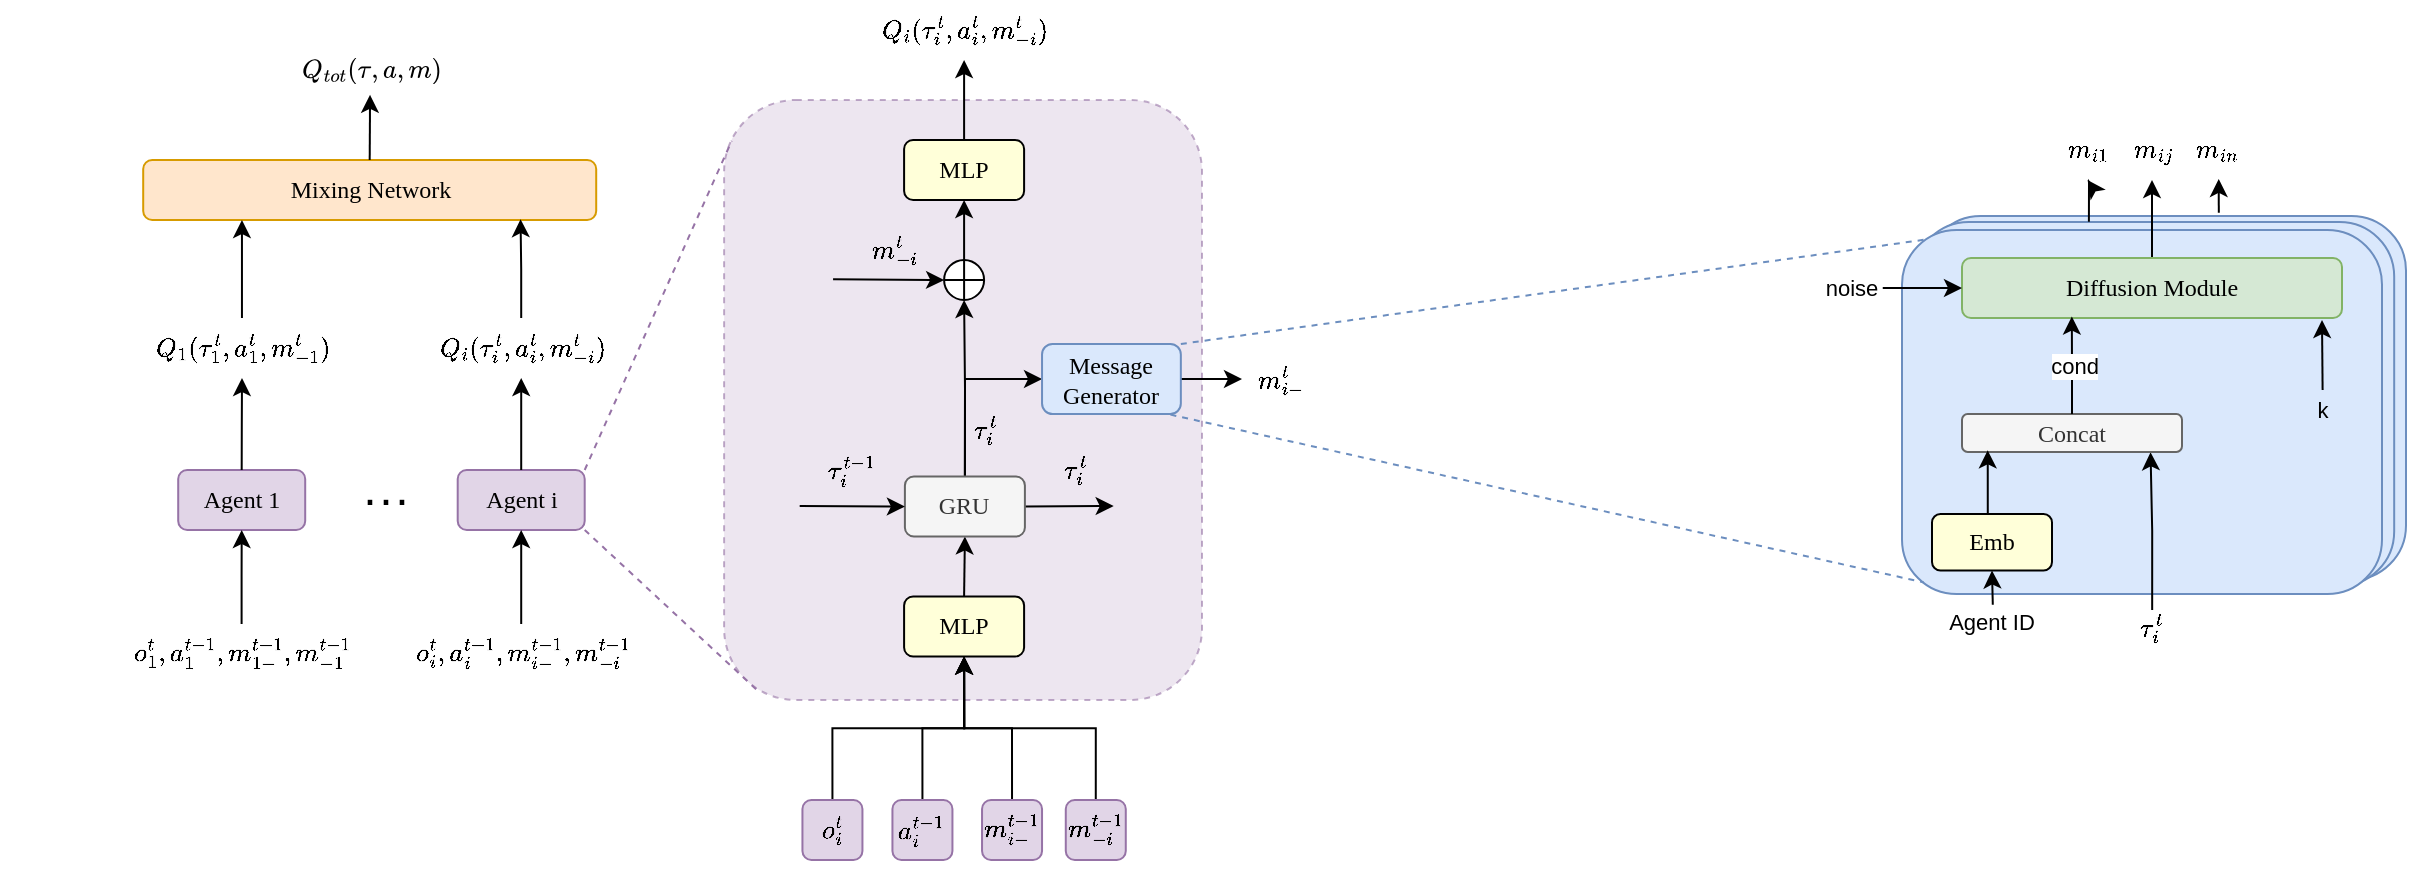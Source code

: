 <mxfile version="28.2.3">
  <diagram name="第 1 页" id="j_kEB10xvvqMMHWBlaHw">
    <mxGraphModel dx="886" dy="498" grid="1" gridSize="10" guides="1" tooltips="1" connect="1" arrows="1" fold="1" page="1" pageScale="1" pageWidth="827" pageHeight="1169" math="1" shadow="0">
      <root>
        <mxCell id="0" />
        <mxCell id="1" parent="0" />
        <mxCell id="zm6_JO2zca3JV_tI3bl0-4" value="" style="rounded=1;whiteSpace=wrap;html=1;fillColor=#dae8fc;strokeColor=#6c8ebf;fontFamily=Garamond;" vertex="1" parent="1">
          <mxGeometry x="972" y="148" width="240" height="182" as="geometry" />
        </mxCell>
        <mxCell id="zm6_JO2zca3JV_tI3bl0-3" value="" style="rounded=1;whiteSpace=wrap;html=1;fillColor=#dae8fc;strokeColor=#6c8ebf;fontFamily=Garamond;" vertex="1" parent="1">
          <mxGeometry x="966.09" y="151" width="240" height="182" as="geometry" />
        </mxCell>
        <mxCell id="j8fgbLzyiCRr671T6UBr-1" value="" style="rounded=1;whiteSpace=wrap;html=1;fillColor=#dae8fc;strokeColor=#6c8ebf;fontFamily=Garamond;" parent="1" vertex="1">
          <mxGeometry x="960.0" y="155" width="240" height="182" as="geometry" />
        </mxCell>
        <mxCell id="j8fgbLzyiCRr671T6UBr-2" value="" style="text;html=1;align=center;verticalAlign=middle;whiteSpace=wrap;rounded=1;fillColor=#e1d5e7;strokeColor=#9673a6;fontFamily=Garamond;opacity=60;dashed=1;" parent="1" vertex="1">
          <mxGeometry x="371.05" y="90" width="238.95" height="300" as="geometry" />
        </mxCell>
        <mxCell id="j8fgbLzyiCRr671T6UBr-3" value="Agent 1" style="text;html=1;align=center;verticalAlign=middle;whiteSpace=wrap;rounded=1;fillColor=#e1d5e7;strokeColor=#9673a6;fontFamily=Garamond;" parent="1" vertex="1">
          <mxGeometry x="98.1" y="275" width="63.5" height="30" as="geometry" />
        </mxCell>
        <mxCell id="j8fgbLzyiCRr671T6UBr-4" value="Agent i" style="text;html=1;align=center;verticalAlign=middle;whiteSpace=wrap;rounded=1;fillColor=#e1d5e7;strokeColor=#9673a6;fontFamily=Garamond;" parent="1" vertex="1">
          <mxGeometry x="237.85" y="275" width="63.5" height="30" as="geometry" />
        </mxCell>
        <mxCell id="j8fgbLzyiCRr671T6UBr-5" style="edgeStyle=orthogonalEdgeStyle;rounded=0;orthogonalLoop=1;jettySize=auto;html=1;entryX=0.5;entryY=1;entryDx=0;entryDy=0;" parent="1" source="j8fgbLzyiCRr671T6UBr-6" target="j8fgbLzyiCRr671T6UBr-3" edge="1">
          <mxGeometry relative="1" as="geometry" />
        </mxCell>
        <mxCell id="j8fgbLzyiCRr671T6UBr-6" value="&lt;span style=&quot;text-align: start; white-space: pre-wrap;&quot;&gt;$$o_1^t,a_1^{t-1},m_{1-}^{t-1},m_{-1}^{t-1}$$&lt;/span&gt;" style="text;html=1;align=center;verticalAlign=middle;resizable=0;points=[];autosize=1;strokeColor=none;fillColor=none;fontSize=11;" parent="1" vertex="1">
          <mxGeometry x="9.85" y="352" width="240" height="30" as="geometry" />
        </mxCell>
        <mxCell id="j8fgbLzyiCRr671T6UBr-7" style="edgeStyle=orthogonalEdgeStyle;rounded=0;orthogonalLoop=1;jettySize=auto;html=1;entryX=0.5;entryY=1;entryDx=0;entryDy=0;" parent="1" source="j8fgbLzyiCRr671T6UBr-8" target="j8fgbLzyiCRr671T6UBr-4" edge="1">
          <mxGeometry relative="1" as="geometry" />
        </mxCell>
        <mxCell id="j8fgbLzyiCRr671T6UBr-8" value="&lt;span style=&quot;text-align: start; white-space: pre-wrap;&quot;&gt;$$o_i^t,a_i^{t-1},m_{i-}^{t-1},m_{-i}^{t-1}$$&lt;/span&gt;" style="text;html=1;align=center;verticalAlign=middle;resizable=0;points=[];autosize=1;strokeColor=none;fillColor=none;fontSize=11;" parent="1" vertex="1">
          <mxGeometry x="154.6" y="352" width="230" height="30" as="geometry" />
        </mxCell>
        <mxCell id="j8fgbLzyiCRr671T6UBr-9" value="&lt;font style=&quot;font-size: 24px;&quot;&gt;···&lt;/font&gt;" style="text;html=1;align=center;verticalAlign=middle;whiteSpace=wrap;rounded=0;" parent="1" vertex="1">
          <mxGeometry x="181" y="275" width="42" height="30" as="geometry" />
        </mxCell>
        <mxCell id="j8fgbLzyiCRr671T6UBr-10" value="&lt;span style=&quot;text-align: start; white-space: pre-wrap;&quot;&gt;$$Q_1(\tau_1^t,a_1^t,m_{-1}^t)$$&lt;/span&gt;" style="text;html=1;align=center;verticalAlign=middle;resizable=0;points=[];autosize=1;strokeColor=none;fillColor=none;fontSize=11;" parent="1" vertex="1">
          <mxGeometry x="35" y="199" width="190" height="30" as="geometry" />
        </mxCell>
        <mxCell id="j8fgbLzyiCRr671T6UBr-11" value="&lt;span style=&quot;text-align: start; white-space: pre-wrap;&quot;&gt;$$Q_i(\tau_i^t,a_i^t,m_{-i}^t)$$&lt;/span&gt;" style="text;html=1;align=center;verticalAlign=middle;resizable=0;points=[];autosize=1;strokeColor=none;fillColor=none;fontSize=11;" parent="1" vertex="1">
          <mxGeometry x="184.6" y="199" width="170" height="30" as="geometry" />
        </mxCell>
        <mxCell id="j8fgbLzyiCRr671T6UBr-12" style="edgeStyle=orthogonalEdgeStyle;rounded=0;orthogonalLoop=1;jettySize=auto;html=1;exitX=0.5;exitY=0;exitDx=0;exitDy=0;" parent="1" source="j8fgbLzyiCRr671T6UBr-3" target="j8fgbLzyiCRr671T6UBr-10" edge="1">
          <mxGeometry relative="1" as="geometry" />
        </mxCell>
        <mxCell id="j8fgbLzyiCRr671T6UBr-13" style="edgeStyle=orthogonalEdgeStyle;rounded=0;orthogonalLoop=1;jettySize=auto;html=1;exitX=0.5;exitY=0;exitDx=0;exitDy=0;" parent="1" source="j8fgbLzyiCRr671T6UBr-4" target="j8fgbLzyiCRr671T6UBr-11" edge="1">
          <mxGeometry relative="1" as="geometry" />
        </mxCell>
        <mxCell id="j8fgbLzyiCRr671T6UBr-14" value="Mixing Network" style="text;html=1;align=center;verticalAlign=middle;whiteSpace=wrap;rounded=1;fillColor=#ffe6cc;strokeColor=#d79b00;fontFamily=Garamond;" parent="1" vertex="1">
          <mxGeometry x="80.6" y="120" width="226.5" height="30" as="geometry" />
        </mxCell>
        <mxCell id="j8fgbLzyiCRr671T6UBr-15" style="edgeStyle=orthogonalEdgeStyle;rounded=0;orthogonalLoop=1;jettySize=auto;html=1;entryX=0.218;entryY=1;entryDx=0;entryDy=0;entryPerimeter=0;" parent="1" source="j8fgbLzyiCRr671T6UBr-10" target="j8fgbLzyiCRr671T6UBr-14" edge="1">
          <mxGeometry relative="1" as="geometry" />
        </mxCell>
        <mxCell id="j8fgbLzyiCRr671T6UBr-16" style="edgeStyle=orthogonalEdgeStyle;rounded=0;orthogonalLoop=1;jettySize=auto;html=1;entryX=0.833;entryY=0.986;entryDx=0;entryDy=0;entryPerimeter=0;" parent="1" source="j8fgbLzyiCRr671T6UBr-11" target="j8fgbLzyiCRr671T6UBr-14" edge="1">
          <mxGeometry relative="1" as="geometry" />
        </mxCell>
        <mxCell id="j8fgbLzyiCRr671T6UBr-17" value="&lt;span style=&quot;text-align: start; white-space: pre-wrap;&quot;&gt;&lt;svg style=&quot;vertical-align: -0.566ex;&quot; xmlns:xlink=&quot;http://www.w3.org/1999/xlink&quot; viewBox=&quot;0 -750 5318.8 1000&quot; role=&quot;img&quot; height=&quot;2.262ex&quot; width=&quot;12.034ex&quot; xmlns=&quot;http://www.w3.org/2000/svg&quot;&gt;&lt;defs&gt;&lt;path d=&quot;M399 -80Q399 -47 400 -30T402 -11V-7L387 -11Q341 -22 303 -22Q208 -22 138 35T51 201Q50 209 50 244Q50 346 98 438T227 601Q351 704 476 704Q514 704 524 703Q621 689 680 617T740 435Q740 255 592 107Q529 47 461 16L444 8V3Q444 2 449 -24T470 -66T516 -82Q551 -82 583 -60T625 -3Q631 11 638 11Q647 11 649 2Q649 -6 639 -34T611 -100T557 -165T481 -194Q399 -194 399 -87V-80ZM636 468Q636 523 621 564T580 625T530 655T477 665Q429 665 379 640Q277 591 215 464T153 216Q153 110 207 59Q231 38 236 38V46Q236 86 269 120T347 155Q372 155 390 144T417 114T429 82T435 55L448 64Q512 108 557 185T619 334T636 468ZM314 18Q362 18 404 39L403 49Q399 104 366 115Q354 117 347 117Q344 117 341 117T337 118Q317 118 296 98T274 52Q274 18 314 18Z&quot; id=&quot;MJX-17-TEX-I-1D444&quot;&gt;&lt;/path&gt;&lt;path d=&quot;M26 385Q19 392 19 395Q19 399 22 411T27 425Q29 430 36 430T87 431H140L159 511Q162 522 166 540T173 566T179 586T187 603T197 615T211 624T229 626Q247 625 254 615T261 596Q261 589 252 549T232 470L222 433Q222 431 272 431H323Q330 424 330 420Q330 398 317 385H210L174 240Q135 80 135 68Q135 26 162 26Q197 26 230 60T283 144Q285 150 288 151T303 153H307Q322 153 322 145Q322 142 319 133Q314 117 301 95T267 48T216 6T155 -11Q125 -11 98 4T59 56Q57 64 57 83V101L92 241Q127 382 128 383Q128 385 77 385H26Z&quot; id=&quot;MJX-17-TEX-I-1D461&quot;&gt;&lt;/path&gt;&lt;path d=&quot;M201 -11Q126 -11 80 38T34 156Q34 221 64 279T146 380Q222 441 301 441Q333 441 341 440Q354 437 367 433T402 417T438 387T464 338T476 268Q476 161 390 75T201 -11ZM121 120Q121 70 147 48T206 26Q250 26 289 58T351 142Q360 163 374 216T388 308Q388 352 370 375Q346 405 306 405Q243 405 195 347Q158 303 140 230T121 120Z&quot; id=&quot;MJX-17-TEX-I-1D45C&quot;&gt;&lt;/path&gt;&lt;path d=&quot;M94 250Q94 319 104 381T127 488T164 576T202 643T244 695T277 729T302 750H315H319Q333 750 333 741Q333 738 316 720T275 667T226 581T184 443T167 250T184 58T225 -81T274 -167T316 -220T333 -241Q333 -250 318 -250H315H302L274 -226Q180 -141 137 -14T94 250Z&quot; id=&quot;MJX-17-TEX-N-28&quot;&gt;&lt;/path&gt;&lt;path d=&quot;M39 284Q18 284 18 294Q18 301 45 338T99 398Q134 425 164 429Q170 431 332 431Q492 431 497 429Q517 424 517 402Q517 388 508 376T485 360Q479 358 389 358T299 356Q298 355 283 274T251 109T233 20Q228 5 215 -4T186 -13Q153 -13 153 20V30L203 192Q214 228 227 272T248 336L254 357Q254 358 208 358Q206 358 197 358T183 359Q105 359 61 295Q56 287 53 286T39 284Z&quot; id=&quot;MJX-17-TEX-I-1D70F&quot;&gt;&lt;/path&gt;&lt;path d=&quot;M78 35T78 60T94 103T137 121Q165 121 187 96T210 8Q210 -27 201 -60T180 -117T154 -158T130 -185T117 -194Q113 -194 104 -185T95 -172Q95 -168 106 -156T131 -126T157 -76T173 -3V9L172 8Q170 7 167 6T161 3T152 1T140 0Q113 0 96 17Z&quot; id=&quot;MJX-17-TEX-N-2C&quot;&gt;&lt;/path&gt;&lt;path d=&quot;M33 157Q33 258 109 349T280 441Q331 441 370 392Q386 422 416 422Q429 422 439 414T449 394Q449 381 412 234T374 68Q374 43 381 35T402 26Q411 27 422 35Q443 55 463 131Q469 151 473 152Q475 153 483 153H487Q506 153 506 144Q506 138 501 117T481 63T449 13Q436 0 417 -8Q409 -10 393 -10Q359 -10 336 5T306 36L300 51Q299 52 296 50Q294 48 292 46Q233 -10 172 -10Q117 -10 75 30T33 157ZM351 328Q351 334 346 350T323 385T277 405Q242 405 210 374T160 293Q131 214 119 129Q119 126 119 118T118 106Q118 61 136 44T179 26Q217 26 254 59T298 110Q300 114 325 217T351 328Z&quot; id=&quot;MJX-17-TEX-I-1D44E&quot;&gt;&lt;/path&gt;&lt;path d=&quot;M21 287Q22 293 24 303T36 341T56 388T88 425T132 442T175 435T205 417T221 395T229 376L231 369Q231 367 232 367L243 378Q303 442 384 442Q401 442 415 440T441 433T460 423T475 411T485 398T493 385T497 373T500 364T502 357L510 367Q573 442 659 442Q713 442 746 415T780 336Q780 285 742 178T704 50Q705 36 709 31T724 26Q752 26 776 56T815 138Q818 149 821 151T837 153Q857 153 857 145Q857 144 853 130Q845 101 831 73T785 17T716 -10Q669 -10 648 17T627 73Q627 92 663 193T700 345Q700 404 656 404H651Q565 404 506 303L499 291L466 157Q433 26 428 16Q415 -11 385 -11Q372 -11 364 -4T353 8T350 18Q350 29 384 161L420 307Q423 322 423 345Q423 404 379 404H374Q288 404 229 303L222 291L189 157Q156 26 151 16Q138 -11 108 -11Q95 -11 87 -5T76 7T74 17Q74 30 112 181Q151 335 151 342Q154 357 154 369Q154 405 129 405Q107 405 92 377T69 316T57 280Q55 278 41 278H27Q21 284 21 287Z&quot; id=&quot;MJX-17-TEX-I-1D45A&quot;&gt;&lt;/path&gt;&lt;path d=&quot;M60 749L64 750Q69 750 74 750H86L114 726Q208 641 251 514T294 250Q294 182 284 119T261 12T224 -76T186 -143T145 -194T113 -227T90 -246Q87 -249 86 -250H74Q66 -250 63 -250T58 -247T55 -238Q56 -237 66 -225Q221 -64 221 250T66 725Q56 737 55 738Q55 746 60 749Z&quot; id=&quot;MJX-17-TEX-N-29&quot;&gt;&lt;/path&gt;&lt;/defs&gt;&lt;g transform=&quot;scale(1,-1)&quot; stroke-width=&quot;0&quot; fill=&quot;currentColor&quot; stroke=&quot;currentColor&quot;&gt;&lt;g data-mml-node=&quot;math&quot;&gt;&lt;g data-mml-node=&quot;msub&quot;&gt;&lt;g data-mml-node=&quot;mi&quot;&gt;&lt;use xlink:href=&quot;#MJX-17-TEX-I-1D444&quot; data-c=&quot;1D444&quot;&gt;&lt;/use&gt;&lt;/g&gt;&lt;g data-mjx-texclass=&quot;ORD&quot; transform=&quot;translate(824,-150) scale(0.707)&quot; data-mml-node=&quot;TeXAtom&quot;&gt;&lt;g data-mml-node=&quot;mi&quot;&gt;&lt;use xlink:href=&quot;#MJX-17-TEX-I-1D461&quot; data-c=&quot;1D461&quot;&gt;&lt;/use&gt;&lt;/g&gt;&lt;g transform=&quot;translate(361,0)&quot; data-mml-node=&quot;mi&quot;&gt;&lt;use xlink:href=&quot;#MJX-17-TEX-I-1D45C&quot; data-c=&quot;1D45C&quot;&gt;&lt;/use&gt;&lt;/g&gt;&lt;g transform=&quot;translate(846,0)&quot; data-mml-node=&quot;mi&quot;&gt;&lt;use xlink:href=&quot;#MJX-17-TEX-I-1D461&quot; data-c=&quot;1D461&quot;&gt;&lt;/use&gt;&lt;/g&gt;&lt;/g&gt;&lt;/g&gt;&lt;g transform=&quot;translate(1727.5,0)&quot; data-mml-node=&quot;mo&quot;&gt;&lt;use xlink:href=&quot;#MJX-17-TEX-N-28&quot; data-c=&quot;28&quot;&gt;&lt;/use&gt;&lt;/g&gt;&lt;g transform=&quot;translate(2116.5,0)&quot; data-mml-node=&quot;mi&quot;&gt;&lt;use xlink:href=&quot;#MJX-17-TEX-I-1D70F&quot; data-c=&quot;1D70F&quot;&gt;&lt;/use&gt;&lt;/g&gt;&lt;g transform=&quot;translate(2633.5,0)&quot; data-mml-node=&quot;mo&quot;&gt;&lt;use xlink:href=&quot;#MJX-17-TEX-N-2C&quot; data-c=&quot;2C&quot;&gt;&lt;/use&gt;&lt;/g&gt;&lt;g transform=&quot;translate(3078.1,0)&quot; data-mml-node=&quot;mi&quot;&gt;&lt;use xlink:href=&quot;#MJX-17-TEX-I-1D44E&quot; data-c=&quot;1D44E&quot;&gt;&lt;/use&gt;&lt;/g&gt;&lt;g transform=&quot;translate(3607.1,0)&quot; data-mml-node=&quot;mo&quot;&gt;&lt;use xlink:href=&quot;#MJX-17-TEX-N-2C&quot; data-c=&quot;2C&quot;&gt;&lt;/use&gt;&lt;/g&gt;&lt;g transform=&quot;translate(4051.8,0)&quot; data-mml-node=&quot;mi&quot;&gt;&lt;use xlink:href=&quot;#MJX-17-TEX-I-1D45A&quot; data-c=&quot;1D45A&quot;&gt;&lt;/use&gt;&lt;/g&gt;&lt;g transform=&quot;translate(4929.8,0)&quot; data-mml-node=&quot;mo&quot;&gt;&lt;use xlink:href=&quot;#MJX-17-TEX-N-29&quot; data-c=&quot;29&quot;&gt;&lt;/use&gt;&lt;/g&gt;&lt;/g&gt;&lt;/g&gt;&lt;/svg&gt;&lt;/span&gt;" style="text;html=1;align=center;verticalAlign=middle;resizable=0;points=[];autosize=1;strokeColor=none;fillColor=none;fontSize=11;" parent="1" vertex="1">
          <mxGeometry x="148.85" y="60" width="90" height="30" as="geometry" />
        </mxCell>
        <mxCell id="j8fgbLzyiCRr671T6UBr-18" style="edgeStyle=orthogonalEdgeStyle;rounded=0;orthogonalLoop=1;jettySize=auto;html=1;exitX=0.5;exitY=0;exitDx=0;exitDy=0;entryX=0.502;entryY=0.914;entryDx=0;entryDy=0;entryPerimeter=0;" parent="1" source="j8fgbLzyiCRr671T6UBr-14" target="j8fgbLzyiCRr671T6UBr-17" edge="1">
          <mxGeometry relative="1" as="geometry" />
        </mxCell>
        <mxCell id="j8fgbLzyiCRr671T6UBr-19" style="edgeStyle=orthogonalEdgeStyle;rounded=0;orthogonalLoop=1;jettySize=auto;html=1;entryX=0.5;entryY=1;entryDx=0;entryDy=0;exitX=0.5;exitY=0;exitDx=0;exitDy=0;" parent="1" source="j8fgbLzyiCRr671T6UBr-67" target="j8fgbLzyiCRr671T6UBr-22" edge="1">
          <mxGeometry relative="1" as="geometry">
            <mxPoint x="491.517" y="402.0" as="sourcePoint" />
          </mxGeometry>
        </mxCell>
        <mxCell id="j8fgbLzyiCRr671T6UBr-21" style="edgeStyle=orthogonalEdgeStyle;rounded=0;orthogonalLoop=1;jettySize=auto;html=1;exitX=0.5;exitY=0;exitDx=0;exitDy=0;entryX=0.5;entryY=1;entryDx=0;entryDy=0;" parent="1" source="j8fgbLzyiCRr671T6UBr-22" target="j8fgbLzyiCRr671T6UBr-26" edge="1">
          <mxGeometry relative="1" as="geometry" />
        </mxCell>
        <mxCell id="j8fgbLzyiCRr671T6UBr-22" value="MLP" style="rounded=1;whiteSpace=wrap;html=1;fillColor=#ffffd9;fontFamily=Garamond;" parent="1" vertex="1">
          <mxGeometry x="461.05" y="338.25" width="60" height="30" as="geometry" />
        </mxCell>
        <mxCell id="j8fgbLzyiCRr671T6UBr-23" style="rounded=0;orthogonalLoop=1;jettySize=auto;html=1;exitX=1;exitY=0.5;exitDx=0;exitDy=0;" parent="1" source="j8fgbLzyiCRr671T6UBr-26" edge="1">
          <mxGeometry relative="1" as="geometry">
            <mxPoint x="565.85" y="293" as="targetPoint" />
          </mxGeometry>
        </mxCell>
        <mxCell id="j8fgbLzyiCRr671T6UBr-24" style="edgeStyle=orthogonalEdgeStyle;rounded=0;orthogonalLoop=1;jettySize=auto;html=1;exitX=0.5;exitY=0;exitDx=0;exitDy=0;entryX=0.5;entryY=1;entryDx=0;entryDy=0;" parent="1" source="j8fgbLzyiCRr671T6UBr-26" target="j8fgbLzyiCRr671T6UBr-31" edge="1">
          <mxGeometry relative="1" as="geometry" />
        </mxCell>
        <mxCell id="j8fgbLzyiCRr671T6UBr-25" style="edgeStyle=orthogonalEdgeStyle;rounded=0;orthogonalLoop=1;jettySize=auto;html=1;exitX=0.5;exitY=0;exitDx=0;exitDy=0;entryX=0;entryY=0.5;entryDx=0;entryDy=0;" parent="1" source="j8fgbLzyiCRr671T6UBr-26" target="j8fgbLzyiCRr671T6UBr-33" edge="1">
          <mxGeometry relative="1" as="geometry" />
        </mxCell>
        <mxCell id="j8fgbLzyiCRr671T6UBr-26" value="GRU" style="rounded=1;whiteSpace=wrap;html=1;fillColor=#f5f5f5;strokeColor=#666666;fontFamily=Garamond;fontColor=#333333;" parent="1" vertex="1">
          <mxGeometry x="461.45" y="278.25" width="60" height="30" as="geometry" />
        </mxCell>
        <mxCell id="j8fgbLzyiCRr671T6UBr-27" value="&lt;span style=&quot;text-align: start; white-space: pre-wrap;&quot;&gt;$$\tau_i^t$$&lt;/span&gt;" style="text;html=1;align=center;verticalAlign=middle;resizable=0;points=[];autosize=1;strokeColor=none;fillColor=none;fontSize=11;" parent="1" vertex="1">
          <mxGeometry x="505.85" y="260" width="80" height="30" as="geometry" />
        </mxCell>
        <mxCell id="j8fgbLzyiCRr671T6UBr-28" style="rounded=0;orthogonalLoop=1;jettySize=auto;html=1;entryX=0;entryY=0.5;entryDx=0;entryDy=0;" parent="1" target="j8fgbLzyiCRr671T6UBr-26" edge="1">
          <mxGeometry relative="1" as="geometry">
            <mxPoint x="599.85" y="290.143" as="targetPoint" />
            <mxPoint x="408.85" y="293" as="sourcePoint" />
          </mxGeometry>
        </mxCell>
        <mxCell id="j8fgbLzyiCRr671T6UBr-29" value="&lt;span style=&quot;text-align: start; white-space: pre-wrap;&quot;&gt;$$\tau_i^{t-1}$$&lt;/span&gt;" style="text;html=1;align=center;verticalAlign=middle;resizable=0;points=[];autosize=1;strokeColor=none;fillColor=none;fontSize=11;" parent="1" vertex="1">
          <mxGeometry x="383.6" y="260" width="100" height="30" as="geometry" />
        </mxCell>
        <mxCell id="j8fgbLzyiCRr671T6UBr-30" style="edgeStyle=orthogonalEdgeStyle;rounded=0;orthogonalLoop=1;jettySize=auto;html=1;exitX=0.5;exitY=0;exitDx=0;exitDy=0;entryX=0.5;entryY=1;entryDx=0;entryDy=0;" parent="1" source="j8fgbLzyiCRr671T6UBr-31" target="j8fgbLzyiCRr671T6UBr-39" edge="1">
          <mxGeometry relative="1" as="geometry" />
        </mxCell>
        <mxCell id="j8fgbLzyiCRr671T6UBr-31" value="" style="shape=orEllipse;perimeter=ellipsePerimeter;whiteSpace=wrap;html=1;backgroundOutline=1;fontStyle=1;" parent="1" vertex="1">
          <mxGeometry x="481.05" y="170" width="20" height="20" as="geometry" />
        </mxCell>
        <mxCell id="j8fgbLzyiCRr671T6UBr-32" style="edgeStyle=orthogonalEdgeStyle;rounded=0;orthogonalLoop=1;jettySize=auto;html=1;exitX=1;exitY=0.5;exitDx=0;exitDy=0;" parent="1" source="j8fgbLzyiCRr671T6UBr-33" target="j8fgbLzyiCRr671T6UBr-78" edge="1">
          <mxGeometry relative="1" as="geometry">
            <mxPoint x="670" y="229.5" as="targetPoint" />
          </mxGeometry>
        </mxCell>
        <mxCell id="j8fgbLzyiCRr671T6UBr-33" value="&lt;font&gt;Message&lt;br&gt;Generator&lt;/font&gt;" style="rounded=1;whiteSpace=wrap;html=1;fillColor=#dae8fc;strokeColor=#6c8ebf;fontFamily=Garamond;" parent="1" vertex="1">
          <mxGeometry x="530.02" y="212" width="69.4" height="35" as="geometry" />
        </mxCell>
        <mxCell id="j8fgbLzyiCRr671T6UBr-35" value="&lt;span style=&quot;text-align: start; white-space: pre-wrap;&quot;&gt;$$m_{-i}^t$$&lt;/span&gt;" style="text;html=1;align=center;verticalAlign=middle;resizable=0;points=[];autosize=1;strokeColor=none;fillColor=none;fontSize=11;" parent="1" vertex="1">
          <mxGeometry x="415.85" y="150" width="80" height="30" as="geometry" />
        </mxCell>
        <mxCell id="j8fgbLzyiCRr671T6UBr-36" style="rounded=0;orthogonalLoop=1;jettySize=auto;html=1;entryX=0;entryY=0.5;entryDx=0;entryDy=0;exitX=0.121;exitY=0.986;exitDx=0;exitDy=0;exitPerimeter=0;" parent="1" source="j8fgbLzyiCRr671T6UBr-35" target="j8fgbLzyiCRr671T6UBr-31" edge="1">
          <mxGeometry relative="1" as="geometry">
            <mxPoint x="468.85" y="290" as="targetPoint" />
            <mxPoint x="415.85" y="290" as="sourcePoint" />
          </mxGeometry>
        </mxCell>
        <mxCell id="j8fgbLzyiCRr671T6UBr-37" value="&lt;span style=&quot;text-align: start; white-space: pre-wrap;&quot;&gt;$$\tau_i^t$$&lt;/span&gt;" style="text;html=1;align=center;verticalAlign=middle;resizable=0;points=[];autosize=1;strokeColor=none;fillColor=none;fontSize=11;" parent="1" vertex="1">
          <mxGeometry x="461.05" y="240" width="80" height="30" as="geometry" />
        </mxCell>
        <mxCell id="j8fgbLzyiCRr671T6UBr-38" style="edgeStyle=orthogonalEdgeStyle;rounded=0;orthogonalLoop=1;jettySize=auto;html=1;exitX=0.5;exitY=0;exitDx=0;exitDy=0;" parent="1" source="j8fgbLzyiCRr671T6UBr-39" target="j8fgbLzyiCRr671T6UBr-40" edge="1">
          <mxGeometry relative="1" as="geometry" />
        </mxCell>
        <mxCell id="j8fgbLzyiCRr671T6UBr-39" value="MLP" style="rounded=1;whiteSpace=wrap;html=1;fillColor=#ffffd9;fontFamily=Garamond;" parent="1" vertex="1">
          <mxGeometry x="461.05" y="110" width="60" height="30" as="geometry" />
        </mxCell>
        <mxCell id="j8fgbLzyiCRr671T6UBr-40" value="&lt;span style=&quot;text-align: start; white-space: pre-wrap;&quot;&gt;$$Q_i(\tau_i^t,a_i^t,m_{-i}^t)$$&lt;/span&gt;" style="text;html=1;align=center;verticalAlign=middle;resizable=0;points=[];autosize=1;strokeColor=none;fillColor=none;fontSize=11;" parent="1" vertex="1">
          <mxGeometry x="406.05" y="40" width="170" height="30" as="geometry" />
        </mxCell>
        <mxCell id="j8fgbLzyiCRr671T6UBr-41" style="rounded=0;orthogonalLoop=1;jettySize=auto;html=1;entryX=0.016;entryY=0.068;entryDx=0;entryDy=0;entryPerimeter=0;endArrow=none;endFill=0;exitX=1;exitY=0;exitDx=0;exitDy=0;dashed=1;fillColor=#e1d5e7;strokeColor=#9673a6;" parent="1" source="j8fgbLzyiCRr671T6UBr-4" target="j8fgbLzyiCRr671T6UBr-2" edge="1">
          <mxGeometry relative="1" as="geometry">
            <mxPoint x="303.6" y="276" as="sourcePoint" />
          </mxGeometry>
        </mxCell>
        <mxCell id="j8fgbLzyiCRr671T6UBr-42" style="rounded=0;orthogonalLoop=1;jettySize=auto;html=1;entryX=0.067;entryY=0.982;entryDx=0;entryDy=0;entryPerimeter=0;endArrow=none;endFill=0;exitX=1;exitY=1;exitDx=0;exitDy=0;dashed=1;fillColor=#e1d5e7;strokeColor=#9673a6;" parent="1" source="j8fgbLzyiCRr671T6UBr-4" target="j8fgbLzyiCRr671T6UBr-2" edge="1">
          <mxGeometry relative="1" as="geometry">
            <mxPoint x="323.6" y="365" as="sourcePoint" />
            <mxPoint x="396.6" y="200" as="targetPoint" />
          </mxGeometry>
        </mxCell>
        <mxCell id="zm6_JO2zca3JV_tI3bl0-5" style="edgeStyle=orthogonalEdgeStyle;rounded=0;orthogonalLoop=1;jettySize=auto;html=1;exitX=0.5;exitY=0;exitDx=0;exitDy=0;" edge="1" parent="1" source="j8fgbLzyiCRr671T6UBr-44" target="j8fgbLzyiCRr671T6UBr-55">
          <mxGeometry relative="1" as="geometry" />
        </mxCell>
        <mxCell id="j8fgbLzyiCRr671T6UBr-44" value="Diffusion Module" style="rounded=1;whiteSpace=wrap;html=1;fillColor=#d5e8d4;fontFamily=Garamond;strokeColor=#82b366;" parent="1" vertex="1">
          <mxGeometry x="990.0" y="169" width="190" height="30" as="geometry" />
        </mxCell>
        <mxCell id="j8fgbLzyiCRr671T6UBr-45" style="edgeStyle=orthogonalEdgeStyle;rounded=0;orthogonalLoop=1;jettySize=auto;html=1;exitX=0.5;exitY=0;exitDx=0;exitDy=0;entryX=0.857;entryY=1.008;entryDx=0;entryDy=0;entryPerimeter=0;" parent="1" source="j8fgbLzyiCRr671T6UBr-46" target="j8fgbLzyiCRr671T6UBr-61" edge="1">
          <mxGeometry relative="1" as="geometry">
            <mxPoint x="1084.971" y="325" as="targetPoint" />
          </mxGeometry>
        </mxCell>
        <mxCell id="j8fgbLzyiCRr671T6UBr-46" value="&lt;span style=&quot;font-size: 11px; text-align: start; white-space-collapse: preserve;&quot;&gt;$$\tau_i^t$$&lt;/span&gt;" style="text;html=1;align=center;verticalAlign=middle;whiteSpace=wrap;rounded=0;" parent="1" vertex="1">
          <mxGeometry x="1077.4" y="345" width="15.38" height="18" as="geometry" />
        </mxCell>
        <mxCell id="j8fgbLzyiCRr671T6UBr-47" style="edgeStyle=orthogonalEdgeStyle;rounded=0;orthogonalLoop=1;jettySize=auto;html=1;entryX=0;entryY=0.5;entryDx=0;entryDy=0;exitX=1;exitY=0.5;exitDx=0;exitDy=0;" parent="1" source="j8fgbLzyiCRr671T6UBr-48" target="j8fgbLzyiCRr671T6UBr-44" edge="1">
          <mxGeometry relative="1" as="geometry">
            <mxPoint x="1023.0" y="230" as="sourcePoint" />
            <mxPoint x="1080" y="210" as="targetPoint" />
          </mxGeometry>
        </mxCell>
        <mxCell id="j8fgbLzyiCRr671T6UBr-48" value="&lt;span style=&quot;font-size: 11px; text-align: start; white-space-collapse: preserve;&quot;&gt;noise&lt;/span&gt;" style="text;html=1;align=center;verticalAlign=middle;whiteSpace=wrap;rounded=0;" parent="1" vertex="1">
          <mxGeometry x="920.0" y="174.87" width="30.38" height="18.25" as="geometry" />
        </mxCell>
        <mxCell id="j8fgbLzyiCRr671T6UBr-49" style="edgeStyle=orthogonalEdgeStyle;rounded=0;orthogonalLoop=1;jettySize=auto;html=1;exitX=0.5;exitY=0;exitDx=0;exitDy=0;entryX=0.5;entryY=1;entryDx=0;entryDy=0;" parent="1" source="j8fgbLzyiCRr671T6UBr-50" target="j8fgbLzyiCRr671T6UBr-51" edge="1">
          <mxGeometry relative="1" as="geometry" />
        </mxCell>
        <mxCell id="j8fgbLzyiCRr671T6UBr-50" value="&lt;div style=&quot;text-align: start;&quot;&gt;&lt;span style=&quot;background-color: transparent; color: light-dark(rgb(0, 0, 0), rgb(255, 255, 255)); font-size: 11px; white-space-collapse: preserve;&quot;&gt;Agent ID&lt;/span&gt;&lt;/div&gt;" style="text;html=1;align=center;verticalAlign=middle;whiteSpace=wrap;rounded=0;" parent="1" vertex="1">
          <mxGeometry x="980.4" y="342.37" width="50" height="18.25" as="geometry" />
        </mxCell>
        <mxCell id="j8fgbLzyiCRr671T6UBr-51" value="Emb" style="rounded=1;whiteSpace=wrap;html=1;fillColor=#ffffd9;fontFamily=Garamond;" parent="1" vertex="1">
          <mxGeometry x="975.0" y="297" width="60" height="28.25" as="geometry" />
        </mxCell>
        <mxCell id="j8fgbLzyiCRr671T6UBr-52" style="edgeStyle=orthogonalEdgeStyle;rounded=0;orthogonalLoop=1;jettySize=auto;html=1;exitX=0.5;exitY=0;exitDx=0;exitDy=0;" parent="1" source="j8fgbLzyiCRr671T6UBr-53" edge="1">
          <mxGeometry relative="1" as="geometry">
            <mxPoint x="1170" y="230" as="sourcePoint" />
            <mxPoint x="1170" y="200" as="targetPoint" />
          </mxGeometry>
        </mxCell>
        <mxCell id="j8fgbLzyiCRr671T6UBr-53" value="&lt;span style=&quot;font-size: 11px; text-align: start; white-space-collapse: preserve;&quot;&gt;k&lt;/span&gt;" style="text;html=1;align=center;verticalAlign=middle;whiteSpace=wrap;rounded=0;" parent="1" vertex="1">
          <mxGeometry x="1162.62" y="235" width="15.38" height="20" as="geometry" />
        </mxCell>
        <mxCell id="j8fgbLzyiCRr671T6UBr-54" value="&lt;span style=&quot;text-align: start; white-space: pre-wrap;&quot;&gt;$$m_{i1}$$&lt;/span&gt;" style="text;html=1;align=center;verticalAlign=middle;resizable=0;points=[];autosize=1;strokeColor=none;fillColor=none;fontSize=11;" parent="1" vertex="1">
          <mxGeometry x="1012.78" y="100" width="80" height="30" as="geometry" />
        </mxCell>
        <mxCell id="j8fgbLzyiCRr671T6UBr-55" value="&lt;span style=&quot;text-align: start; white-space: pre-wrap;&quot;&gt;$$m_{ij}$$&lt;/span&gt;" style="text;html=1;align=center;verticalAlign=middle;resizable=0;points=[];autosize=1;strokeColor=none;fillColor=none;fontSize=11;" parent="1" vertex="1">
          <mxGeometry x="1045" y="100" width="80" height="30" as="geometry" />
        </mxCell>
        <mxCell id="j8fgbLzyiCRr671T6UBr-56" value="&lt;span style=&quot;text-align: start; white-space: pre-wrap;&quot;&gt;$$m_{in}$$&lt;/span&gt;" style="text;html=1;align=center;verticalAlign=middle;resizable=0;points=[];autosize=1;strokeColor=none;fillColor=none;fontSize=11;" parent="1" vertex="1">
          <mxGeometry x="1077.4" y="100" width="80" height="30" as="geometry" />
        </mxCell>
        <mxCell id="j8fgbLzyiCRr671T6UBr-57" style="edgeStyle=orthogonalEdgeStyle;rounded=0;orthogonalLoop=1;jettySize=auto;html=1;exitX=0.364;exitY=-0.001;exitDx=0;exitDy=0;exitPerimeter=0;" parent="1" source="zm6_JO2zca3JV_tI3bl0-3" target="j8fgbLzyiCRr671T6UBr-54" edge="1">
          <mxGeometry relative="1" as="geometry">
            <mxPoint x="1015.0" y="170" as="sourcePoint" />
            <mxPoint x="1080" y="130" as="targetPoint" />
          </mxGeometry>
        </mxCell>
        <mxCell id="j8fgbLzyiCRr671T6UBr-59" style="rounded=0;orthogonalLoop=1;jettySize=auto;html=1;entryX=0.045;entryY=0.968;entryDx=0;entryDy=0;entryPerimeter=0;endArrow=none;endFill=0;exitX=0.925;exitY=1.009;exitDx=0;exitDy=0;dashed=1;fillColor=#dae8fc;strokeColor=#6c8ebf;exitPerimeter=0;" parent="1" source="j8fgbLzyiCRr671T6UBr-33" target="j8fgbLzyiCRr671T6UBr-1" edge="1">
          <mxGeometry relative="1" as="geometry">
            <mxPoint x="343.6" y="345" as="sourcePoint" />
            <mxPoint x="416.6" y="180" as="targetPoint" />
          </mxGeometry>
        </mxCell>
        <mxCell id="j8fgbLzyiCRr671T6UBr-60" style="rounded=0;orthogonalLoop=1;jettySize=auto;html=1;entryX=0.05;entryY=0.026;entryDx=0;entryDy=0;entryPerimeter=0;endArrow=none;endFill=0;exitX=1;exitY=0;exitDx=0;exitDy=0;dashed=1;fillColor=#dae8fc;strokeColor=#6c8ebf;" parent="1" source="j8fgbLzyiCRr671T6UBr-33" target="j8fgbLzyiCRr671T6UBr-1" edge="1">
          <mxGeometry relative="1" as="geometry">
            <mxPoint x="654.98" y="212" as="sourcePoint" />
            <mxPoint x="727.98" y="47" as="targetPoint" />
          </mxGeometry>
        </mxCell>
        <mxCell id="j8fgbLzyiCRr671T6UBr-61" value="Concat" style="rounded=1;whiteSpace=wrap;html=1;fillColor=#f5f5f5;fontFamily=Garamond;fontColor=#333333;strokeColor=#666666;" parent="1" vertex="1">
          <mxGeometry x="990.0" y="247" width="110" height="19" as="geometry" />
        </mxCell>
        <mxCell id="j8fgbLzyiCRr671T6UBr-62" style="edgeStyle=orthogonalEdgeStyle;rounded=0;orthogonalLoop=1;jettySize=auto;html=1;exitX=0.5;exitY=0;exitDx=0;exitDy=0;entryX=0.117;entryY=0.957;entryDx=0;entryDy=0;entryPerimeter=0;" parent="1" source="j8fgbLzyiCRr671T6UBr-51" target="j8fgbLzyiCRr671T6UBr-61" edge="1">
          <mxGeometry relative="1" as="geometry" />
        </mxCell>
        <mxCell id="j8fgbLzyiCRr671T6UBr-63" style="edgeStyle=orthogonalEdgeStyle;rounded=0;orthogonalLoop=1;jettySize=auto;html=1;exitX=0.5;exitY=0;exitDx=0;exitDy=0;entryX=0.289;entryY=0.976;entryDx=0;entryDy=0;entryPerimeter=0;" parent="1" source="j8fgbLzyiCRr671T6UBr-61" target="j8fgbLzyiCRr671T6UBr-44" edge="1">
          <mxGeometry relative="1" as="geometry" />
        </mxCell>
        <mxCell id="j8fgbLzyiCRr671T6UBr-64" value="cond" style="edgeLabel;html=1;align=center;verticalAlign=middle;resizable=0;points=[];" parent="j8fgbLzyiCRr671T6UBr-63" vertex="1" connectable="0">
          <mxGeometry x="-0.023" y="-1" relative="1" as="geometry">
            <mxPoint as="offset" />
          </mxGeometry>
        </mxCell>
        <mxCell id="j8fgbLzyiCRr671T6UBr-69" style="edgeStyle=orthogonalEdgeStyle;rounded=0;orthogonalLoop=1;jettySize=auto;html=1;exitX=0.5;exitY=0;exitDx=0;exitDy=0;entryX=0.5;entryY=1;entryDx=0;entryDy=0;" parent="1" source="j8fgbLzyiCRr671T6UBr-65" target="j8fgbLzyiCRr671T6UBr-22" edge="1">
          <mxGeometry relative="1" as="geometry" />
        </mxCell>
        <mxCell id="j8fgbLzyiCRr671T6UBr-65" value="&lt;span style=&quot;font-family: Helvetica; font-size: 11px; text-align: start; white-space-collapse: preserve;&quot;&gt;$$o_i^t$$&lt;/span&gt;" style="text;html=1;align=center;verticalAlign=middle;whiteSpace=wrap;rounded=1;fillColor=#e1d5e7;strokeColor=#9673a6;fontFamily=Garamond;" parent="1" vertex="1">
          <mxGeometry x="410.22" y="440" width="30" height="30" as="geometry" />
        </mxCell>
        <mxCell id="j8fgbLzyiCRr671T6UBr-70" style="edgeStyle=orthogonalEdgeStyle;rounded=0;orthogonalLoop=1;jettySize=auto;html=1;exitX=0.5;exitY=0;exitDx=0;exitDy=0;entryX=0.5;entryY=1;entryDx=0;entryDy=0;" parent="1" source="j8fgbLzyiCRr671T6UBr-66" target="j8fgbLzyiCRr671T6UBr-22" edge="1">
          <mxGeometry relative="1" as="geometry" />
        </mxCell>
        <mxCell id="j8fgbLzyiCRr671T6UBr-66" value="&lt;span style=&quot;font-family: Helvetica; font-size: 11px; text-align: start; white-space-collapse: preserve;&quot;&gt;$$a_i^{t-1}$$&lt;/span&gt;" style="text;html=1;align=center;verticalAlign=middle;whiteSpace=wrap;rounded=1;fillColor=#e1d5e7;strokeColor=#9673a6;fontFamily=Garamond;" parent="1" vertex="1">
          <mxGeometry x="455.22" y="440" width="30" height="30" as="geometry" />
        </mxCell>
        <mxCell id="j8fgbLzyiCRr671T6UBr-67" value="&lt;span style=&quot;font-family: Helvetica; font-size: 11px; text-align: start; white-space-collapse: preserve;&quot;&gt;$$m_{-i}^{t-1}$$&lt;/span&gt;" style="text;html=1;align=center;verticalAlign=middle;whiteSpace=wrap;rounded=1;fillColor=#e1d5e7;strokeColor=#9673a6;fontFamily=Garamond;" parent="1" vertex="1">
          <mxGeometry x="541.89" y="440" width="30" height="30" as="geometry" />
        </mxCell>
        <mxCell id="j8fgbLzyiCRr671T6UBr-71" style="edgeStyle=orthogonalEdgeStyle;rounded=0;orthogonalLoop=1;jettySize=auto;html=1;exitX=0.5;exitY=0;exitDx=0;exitDy=0;entryX=0.5;entryY=1;entryDx=0;entryDy=0;" parent="1" source="j8fgbLzyiCRr671T6UBr-68" target="j8fgbLzyiCRr671T6UBr-22" edge="1">
          <mxGeometry relative="1" as="geometry" />
        </mxCell>
        <mxCell id="j8fgbLzyiCRr671T6UBr-68" value="&lt;span style=&quot;font-family: Helvetica; font-size: 11px; text-align: start; white-space-collapse: preserve;&quot;&gt;$$m_{i-}^{t-1}$$&lt;/span&gt;" style="text;html=1;align=center;verticalAlign=middle;whiteSpace=wrap;rounded=1;fillColor=#e1d5e7;strokeColor=#9673a6;fontFamily=Garamond;" parent="1" vertex="1">
          <mxGeometry x="500.02" y="440" width="30" height="30" as="geometry" />
        </mxCell>
        <mxCell id="j8fgbLzyiCRr671T6UBr-78" value="&lt;span style=&quot;font-size: 11px; text-align: start; white-space-collapse: preserve;&quot;&gt;$$m_{i-}^t$$&lt;/span&gt;" style="text;html=1;align=center;verticalAlign=middle;whiteSpace=wrap;rounded=0;" parent="1" vertex="1">
          <mxGeometry x="630" y="214.5" width="40" height="30" as="geometry" />
        </mxCell>
        <mxCell id="zm6_JO2zca3JV_tI3bl0-6" style="edgeStyle=orthogonalEdgeStyle;rounded=0;orthogonalLoop=1;jettySize=auto;html=1;exitX=0.61;exitY=-0.009;exitDx=0;exitDy=0;exitPerimeter=0;entryX=0.512;entryY=0.983;entryDx=0;entryDy=0;entryPerimeter=0;" edge="1" parent="1" source="zm6_JO2zca3JV_tI3bl0-4" target="j8fgbLzyiCRr671T6UBr-56">
          <mxGeometry relative="1" as="geometry">
            <mxPoint x="1100" y="161" as="sourcePoint" />
            <mxPoint x="1100" y="140" as="targetPoint" />
          </mxGeometry>
        </mxCell>
      </root>
    </mxGraphModel>
  </diagram>
</mxfile>
